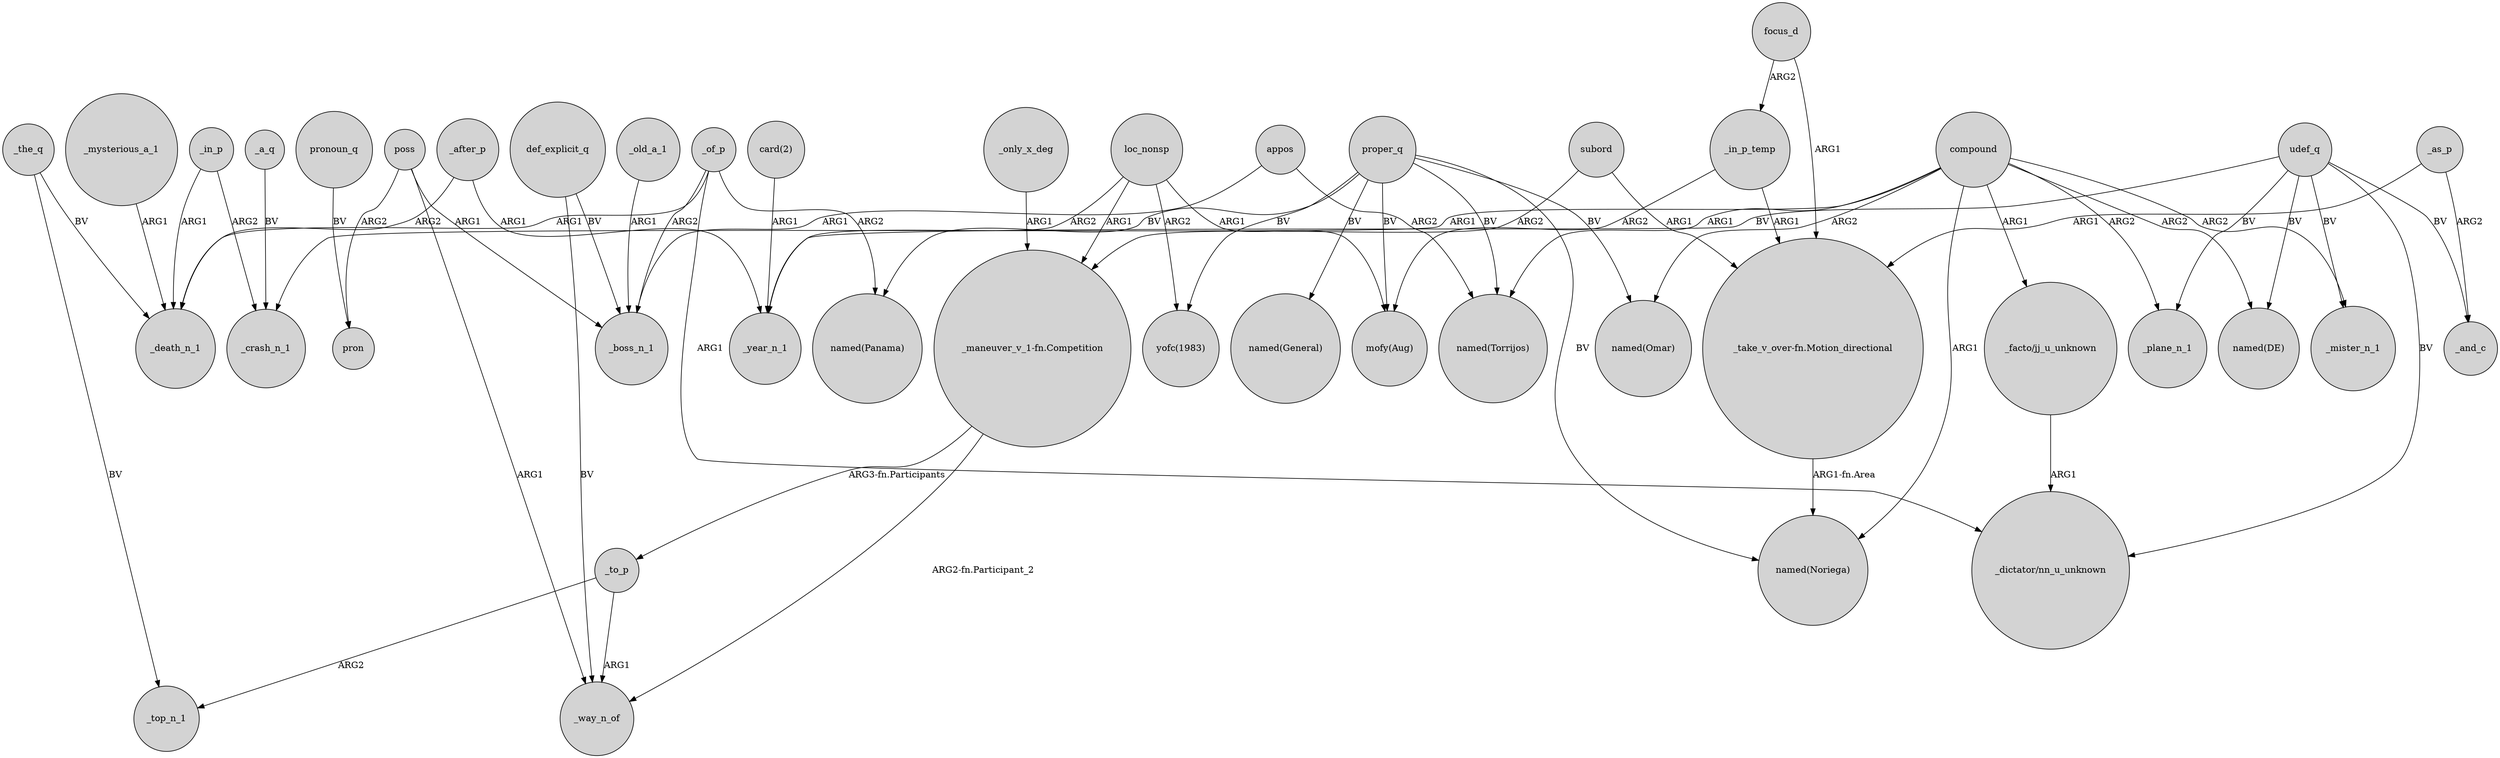 digraph {
	node [shape=circle style=filled]
	_of_p -> _death_n_1 [label=ARG1]
	compound -> "named(Noriega)" [label=ARG1]
	_in_p_temp -> "mofy(Aug)" [label=ARG2]
	compound -> _mister_n_1 [label=ARG2]
	_to_p -> _way_n_of [label=ARG1]
	poss -> _way_n_of [label=ARG1]
	_to_p -> _top_n_1 [label=ARG2]
	appos -> "named(Torrijos)" [label=ARG2]
	_old_a_1 -> _boss_n_1 [label=ARG1]
	def_explicit_q -> _boss_n_1 [label=BV]
	compound -> "named(Omar)" [label=ARG2]
	poss -> _boss_n_1 [label=ARG1]
	subord -> "_maneuver_v_1-fn.Competition" [label=ARG2]
	_of_p -> _boss_n_1 [label=ARG2]
	_in_p -> _death_n_1 [label=ARG1]
	compound -> "_facto/jj_u_unknown" [label=ARG1]
	_after_p -> _death_n_1 [label=ARG2]
	proper_q -> "mofy(Aug)" [label=BV]
	_as_p -> "_take_v_over-fn.Motion_directional" [label=ARG1]
	"_facto/jj_u_unknown" -> "_dictator/nn_u_unknown" [label=ARG1]
	_as_p -> _and_c [label=ARG2]
	udef_q -> _and_c [label=BV]
	udef_q -> _mister_n_1 [label=BV]
	_of_p -> "_dictator/nn_u_unknown" [label=ARG1]
	appos -> _boss_n_1 [label=ARG1]
	"_take_v_over-fn.Motion_directional" -> "named(Noriega)" [label="ARG1-fn.Area"]
	loc_nonsp -> "mofy(Aug)" [label=ARG1]
	loc_nonsp -> _year_n_1 [label=ARG2]
	_a_q -> _crash_n_1 [label=BV]
	udef_q -> _plane_n_1 [label=BV]
	_of_p -> "named(Panama)" [label=ARG2]
	_after_p -> _year_n_1 [label=ARG1]
	pronoun_q -> pron [label=BV]
	compound -> "named(Torrijos)" [label=ARG1]
	_the_q -> _top_n_1 [label=BV]
	poss -> pron [label=ARG2]
	proper_q -> "named(Omar)" [label=BV]
	_mysterious_a_1 -> _death_n_1 [label=ARG1]
	"_maneuver_v_1-fn.Competition" -> _way_n_of [label="ARG2-fn.Participant_2"]
	"_maneuver_v_1-fn.Competition" -> _to_p [label="ARG3-fn.Participants"]
	compound -> "named(DE)" [label=ARG2]
	compound -> _crash_n_1 [label=ARG1]
	udef_q -> "_dictator/nn_u_unknown" [label=BV]
	_in_p_temp -> "_take_v_over-fn.Motion_directional" [label=ARG1]
	def_explicit_q -> _way_n_of [label=BV]
	compound -> _plane_n_1 [label=ARG2]
	proper_q -> "named(General)" [label=BV]
	_the_q -> _death_n_1 [label=BV]
	_in_p -> _crash_n_1 [label=ARG2]
	proper_q -> "named(Panama)" [label=BV]
	focus_d -> _in_p_temp [label=ARG2]
	subord -> "_take_v_over-fn.Motion_directional" [label=ARG1]
	loc_nonsp -> "yofc(1983)" [label=ARG2]
	focus_d -> "_take_v_over-fn.Motion_directional" [label=ARG1]
	udef_q -> _year_n_1 [label=BV]
	udef_q -> "named(DE)" [label=BV]
	"card(2)" -> _year_n_1 [label=ARG1]
	_only_x_deg -> "_maneuver_v_1-fn.Competition" [label=ARG1]
	proper_q -> "named(Torrijos)" [label=BV]
	proper_q -> "yofc(1983)" [label=BV]
	proper_q -> "named(Noriega)" [label=BV]
	loc_nonsp -> "_maneuver_v_1-fn.Competition" [label=ARG1]
}
